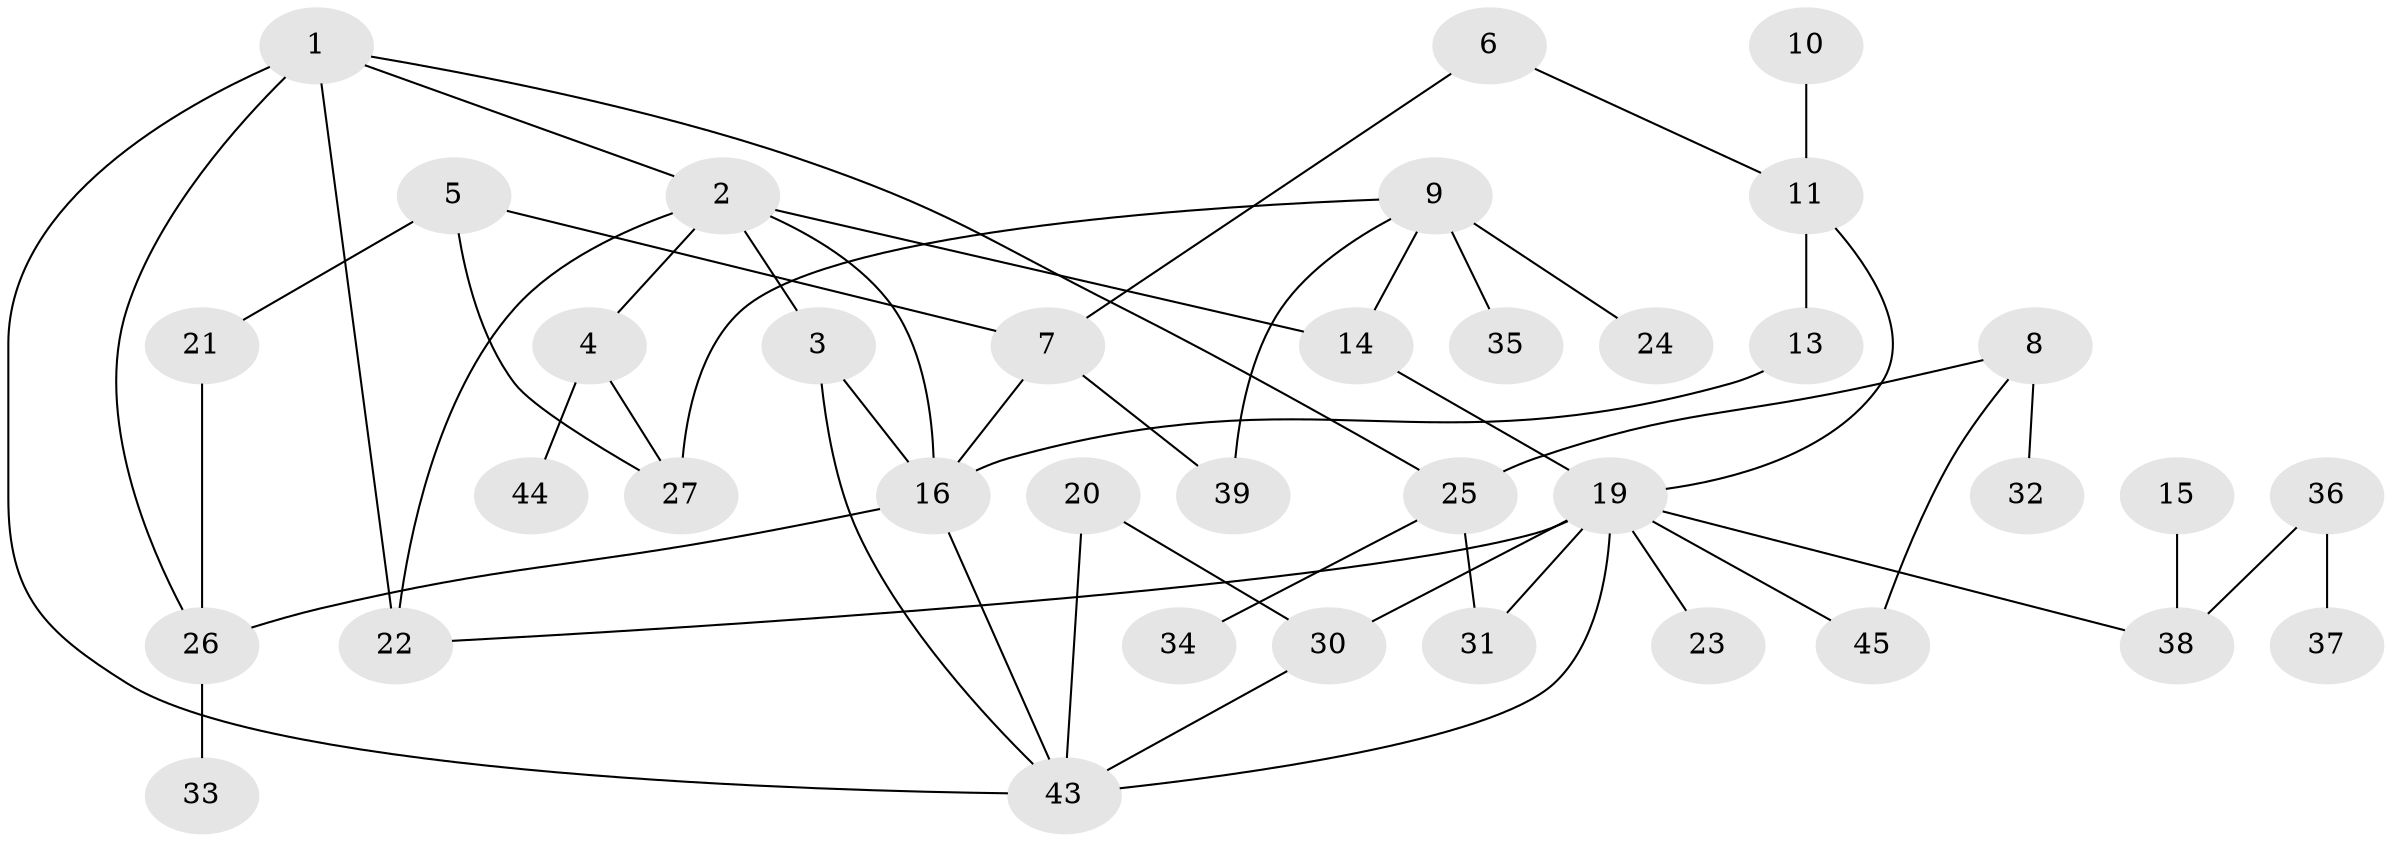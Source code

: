// original degree distribution, {3: 0.1839080459770115, 6: 0.022988505747126436, 4: 0.09195402298850575, 2: 0.27586206896551724, 1: 0.28735632183908044, 5: 0.034482758620689655, 0: 0.08045977011494253, 10: 0.011494252873563218, 8: 0.011494252873563218}
// Generated by graph-tools (version 1.1) at 2025/33/03/09/25 02:33:52]
// undirected, 37 vertices, 53 edges
graph export_dot {
graph [start="1"]
  node [color=gray90,style=filled];
  1;
  2;
  3;
  4;
  5;
  6;
  7;
  8;
  9;
  10;
  11;
  13;
  14;
  15;
  16;
  19;
  20;
  21;
  22;
  23;
  24;
  25;
  26;
  27;
  30;
  31;
  32;
  33;
  34;
  35;
  36;
  37;
  38;
  39;
  43;
  44;
  45;
  1 -- 2 [weight=1.0];
  1 -- 22 [weight=1.0];
  1 -- 25 [weight=1.0];
  1 -- 26 [weight=1.0];
  1 -- 43 [weight=1.0];
  2 -- 3 [weight=1.0];
  2 -- 4 [weight=1.0];
  2 -- 14 [weight=1.0];
  2 -- 16 [weight=1.0];
  2 -- 22 [weight=1.0];
  3 -- 16 [weight=1.0];
  3 -- 43 [weight=1.0];
  4 -- 27 [weight=1.0];
  4 -- 44 [weight=1.0];
  5 -- 7 [weight=1.0];
  5 -- 21 [weight=2.0];
  5 -- 27 [weight=1.0];
  6 -- 7 [weight=1.0];
  6 -- 11 [weight=1.0];
  7 -- 16 [weight=1.0];
  7 -- 39 [weight=1.0];
  8 -- 25 [weight=2.0];
  8 -- 32 [weight=1.0];
  8 -- 45 [weight=1.0];
  9 -- 14 [weight=1.0];
  9 -- 24 [weight=1.0];
  9 -- 27 [weight=1.0];
  9 -- 35 [weight=1.0];
  9 -- 39 [weight=1.0];
  10 -- 11 [weight=1.0];
  11 -- 13 [weight=1.0];
  11 -- 19 [weight=1.0];
  13 -- 16 [weight=1.0];
  14 -- 19 [weight=1.0];
  15 -- 38 [weight=1.0];
  16 -- 26 [weight=1.0];
  16 -- 43 [weight=1.0];
  19 -- 22 [weight=1.0];
  19 -- 23 [weight=1.0];
  19 -- 30 [weight=1.0];
  19 -- 31 [weight=1.0];
  19 -- 38 [weight=1.0];
  19 -- 43 [weight=1.0];
  19 -- 45 [weight=1.0];
  20 -- 30 [weight=1.0];
  20 -- 43 [weight=2.0];
  21 -- 26 [weight=1.0];
  25 -- 31 [weight=1.0];
  25 -- 34 [weight=1.0];
  26 -- 33 [weight=2.0];
  30 -- 43 [weight=1.0];
  36 -- 37 [weight=1.0];
  36 -- 38 [weight=1.0];
}

